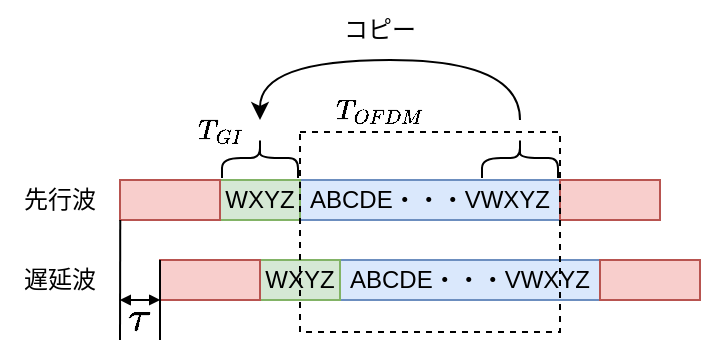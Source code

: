 <mxfile version="26.1.0">
  <diagram name="ページ1" id="9ZAJ1862yd1nWu-Xj8rg">
    <mxGraphModel dx="333" dy="190" grid="1" gridSize="10" guides="1" tooltips="1" connect="1" arrows="1" fold="1" page="1" pageScale="1" pageWidth="827" pageHeight="1169" math="1" shadow="0">
      <root>
        <mxCell id="0" />
        <mxCell id="1" parent="0" />
        <mxCell id="5pgRnD0vVcWi5cscuRNn-1" value="ABCDE・・・VWXYZ" style="rounded=0;whiteSpace=wrap;html=1;fillColor=#dae8fc;strokeColor=#6c8ebf;" parent="1" vertex="1">
          <mxGeometry x="320" y="260" width="130" height="20" as="geometry" />
        </mxCell>
        <mxCell id="5pgRnD0vVcWi5cscuRNn-3" value="ABCDE・・・VWXYZ" style="rounded=0;whiteSpace=wrap;html=1;fillColor=#dae8fc;strokeColor=#6c8ebf;" parent="1" vertex="1">
          <mxGeometry x="340" y="300" width="130" height="20" as="geometry" />
        </mxCell>
        <mxCell id="5pgRnD0vVcWi5cscuRNn-6" value="" style="rounded=0;whiteSpace=wrap;html=1;fillColor=#f8cecc;strokeColor=#b85450;" parent="1" vertex="1">
          <mxGeometry x="470" y="300" width="50" height="20" as="geometry" />
        </mxCell>
        <mxCell id="5pgRnD0vVcWi5cscuRNn-8" value="WXYZ" style="rounded=0;whiteSpace=wrap;html=1;fillColor=#d5e8d4;strokeColor=#82b366;" parent="1" vertex="1">
          <mxGeometry x="280" y="260" width="40" height="20" as="geometry" />
        </mxCell>
        <mxCell id="5pgRnD0vVcWi5cscuRNn-11" value="WXYZ" style="rounded=0;whiteSpace=wrap;html=1;fillColor=#d5e8d4;strokeColor=#82b366;" parent="1" vertex="1">
          <mxGeometry x="300" y="300" width="40" height="20" as="geometry" />
        </mxCell>
        <mxCell id="5pgRnD0vVcWi5cscuRNn-12" value="" style="rounded=0;whiteSpace=wrap;html=1;fillColor=#f8cecc;strokeColor=#b85450;" parent="1" vertex="1">
          <mxGeometry x="250" y="300" width="50" height="20" as="geometry" />
        </mxCell>
        <mxCell id="5pgRnD0vVcWi5cscuRNn-13" value="" style="rounded=0;whiteSpace=wrap;html=1;fillColor=#f8cecc;strokeColor=#b85450;" parent="1" vertex="1">
          <mxGeometry x="450" y="260" width="50" height="20" as="geometry" />
        </mxCell>
        <mxCell id="5pgRnD0vVcWi5cscuRNn-14" value="" style="rounded=0;whiteSpace=wrap;html=1;fillColor=#f8cecc;strokeColor=#b85450;" parent="1" vertex="1">
          <mxGeometry x="230" y="260" width="50" height="20" as="geometry" />
        </mxCell>
        <mxCell id="5pgRnD0vVcWi5cscuRNn-16" value="" style="shape=curlyBracket;whiteSpace=wrap;html=1;rounded=1;flipH=1;labelPosition=right;verticalLabelPosition=middle;align=left;verticalAlign=middle;rotation=-90;" parent="1" vertex="1">
          <mxGeometry x="420" y="230" width="20" height="38" as="geometry" />
        </mxCell>
        <mxCell id="5pgRnD0vVcWi5cscuRNn-18" value="" style="shape=curlyBracket;whiteSpace=wrap;html=1;rounded=1;flipH=1;labelPosition=right;verticalLabelPosition=middle;align=left;verticalAlign=middle;rotation=-90;" parent="1" vertex="1">
          <mxGeometry x="290" y="230" width="20" height="38" as="geometry" />
        </mxCell>
        <mxCell id="5pgRnD0vVcWi5cscuRNn-19" value="" style="curved=1;endArrow=classic;html=1;rounded=0;" parent="1" edge="1">
          <mxGeometry width="50" height="50" relative="1" as="geometry">
            <mxPoint x="430" y="230" as="sourcePoint" />
            <mxPoint x="300" y="230" as="targetPoint" />
            <Array as="points">
              <mxPoint x="430" y="200" />
              <mxPoint x="300" y="200" />
            </Array>
          </mxGeometry>
        </mxCell>
        <mxCell id="5pgRnD0vVcWi5cscuRNn-20" value="コピー" style="text;html=1;align=center;verticalAlign=middle;whiteSpace=wrap;rounded=0;" parent="1" vertex="1">
          <mxGeometry x="330" y="170" width="60" height="30" as="geometry" />
        </mxCell>
        <mxCell id="5pgRnD0vVcWi5cscuRNn-21" value="" style="rounded=0;whiteSpace=wrap;html=1;fillColor=none;dashed=1;" parent="1" vertex="1">
          <mxGeometry x="320" y="236" width="130" height="100" as="geometry" />
        </mxCell>
        <mxCell id="5pgRnD0vVcWi5cscuRNn-22" value="先行波" style="text;html=1;align=center;verticalAlign=middle;whiteSpace=wrap;rounded=0;" parent="1" vertex="1">
          <mxGeometry x="170" y="255" width="60" height="30" as="geometry" />
        </mxCell>
        <mxCell id="5pgRnD0vVcWi5cscuRNn-23" value="遅延波" style="text;html=1;align=center;verticalAlign=middle;whiteSpace=wrap;rounded=0;" parent="1" vertex="1">
          <mxGeometry x="170" y="295" width="60" height="30" as="geometry" />
        </mxCell>
        <mxCell id="5pgRnD0vVcWi5cscuRNn-25" value="$$T_{OFDM}$$" style="text;html=1;align=center;verticalAlign=middle;whiteSpace=wrap;rounded=0;" parent="1" vertex="1">
          <mxGeometry x="330" y="210" width="60" height="30" as="geometry" />
        </mxCell>
        <mxCell id="5pgRnD0vVcWi5cscuRNn-26" value="$$T_{GI}$$" style="text;html=1;align=center;verticalAlign=middle;whiteSpace=wrap;rounded=0;" parent="1" vertex="1">
          <mxGeometry x="250" y="220" width="60" height="30" as="geometry" />
        </mxCell>
        <mxCell id="RqlaAVpSdUbD9YO614Q9-2" value="&lt;font style=&quot;font-size: 18px;&quot;&gt;$$\tau$$&lt;/font&gt;" style="text;html=1;align=center;verticalAlign=middle;whiteSpace=wrap;rounded=0;" vertex="1" parent="1">
          <mxGeometry x="230" y="325" width="20" height="10" as="geometry" />
        </mxCell>
        <mxCell id="RqlaAVpSdUbD9YO614Q9-5" value="" style="endArrow=none;html=1;rounded=0;entryX=1.002;entryY=0.833;entryDx=0;entryDy=0;entryPerimeter=0;" edge="1" parent="1" target="5pgRnD0vVcWi5cscuRNn-22">
          <mxGeometry width="50" height="50" relative="1" as="geometry">
            <mxPoint x="230" y="340" as="sourcePoint" />
            <mxPoint x="230.65" y="280" as="targetPoint" />
          </mxGeometry>
        </mxCell>
        <mxCell id="RqlaAVpSdUbD9YO614Q9-6" value="" style="endArrow=none;html=1;rounded=0;entryX=0;entryY=0;entryDx=0;entryDy=0;" edge="1" parent="1" target="5pgRnD0vVcWi5cscuRNn-12">
          <mxGeometry width="50" height="50" relative="1" as="geometry">
            <mxPoint x="250" y="340" as="sourcePoint" />
            <mxPoint x="250" y="320" as="targetPoint" />
          </mxGeometry>
        </mxCell>
        <mxCell id="RqlaAVpSdUbD9YO614Q9-11" value="" style="triangle;whiteSpace=wrap;html=1;fillColor=#000000;" vertex="1" parent="1">
          <mxGeometry x="245" y="318" width="4" height="4" as="geometry" />
        </mxCell>
        <mxCell id="RqlaAVpSdUbD9YO614Q9-13" value="" style="triangle;whiteSpace=wrap;html=1;fillColor=#000000;rotation=-180;" vertex="1" parent="1">
          <mxGeometry x="231" y="318" width="4" height="4" as="geometry" />
        </mxCell>
        <mxCell id="RqlaAVpSdUbD9YO614Q9-14" value="" style="endArrow=none;html=1;rounded=0;exitX=0;exitY=0.5;exitDx=0;exitDy=0;entryX=1;entryY=0.5;entryDx=0;entryDy=0;" edge="1" parent="1" source="RqlaAVpSdUbD9YO614Q9-13" target="RqlaAVpSdUbD9YO614Q9-11">
          <mxGeometry width="50" height="50" relative="1" as="geometry">
            <mxPoint x="230" y="350" as="sourcePoint" />
            <mxPoint x="280" y="300" as="targetPoint" />
            <Array as="points">
              <mxPoint x="248" y="320" />
            </Array>
          </mxGeometry>
        </mxCell>
      </root>
    </mxGraphModel>
  </diagram>
</mxfile>
